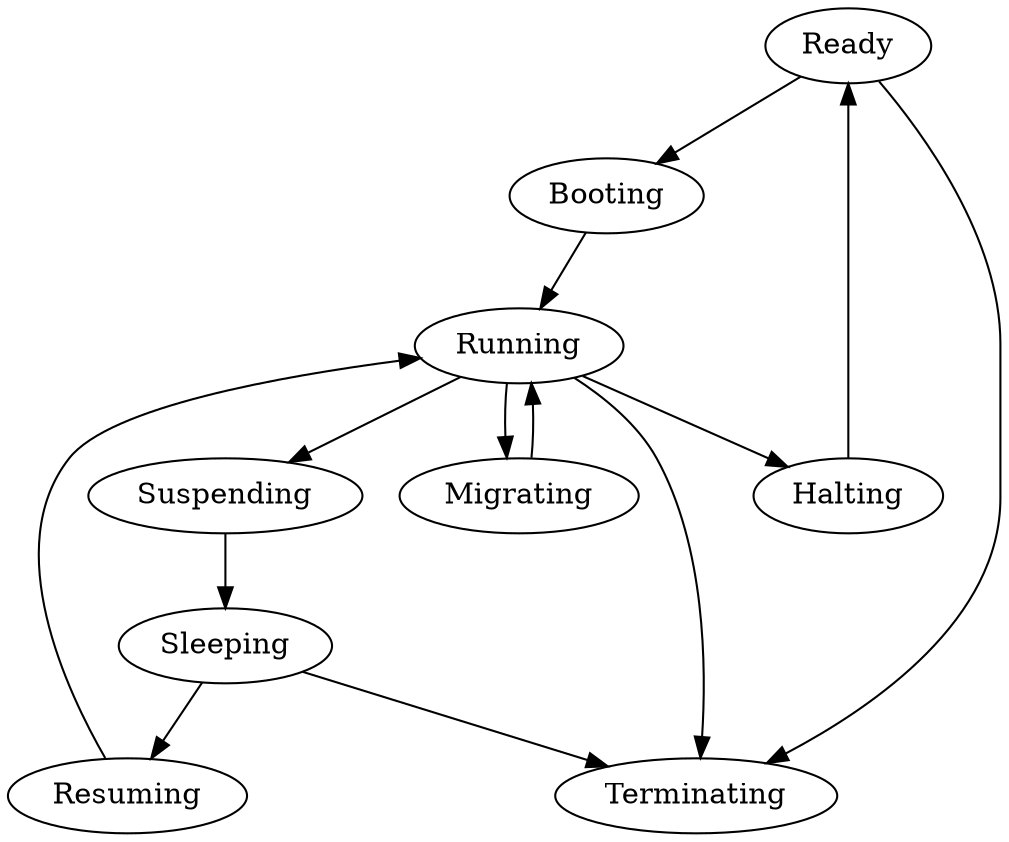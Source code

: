 digraph G{	
		
	Ready -> Booting
	Booting -> Running
	Running -> Migrating
	Migrating -> Running
	Running -> Halting
	Halting -> Ready
	Running -> Suspending
	Suspending -> Sleeping
	Sleeping -> Resuming
	Resuming -> Running

	Running -> Terminating
	Sleeping -> Terminating
	Ready -> Terminating
}